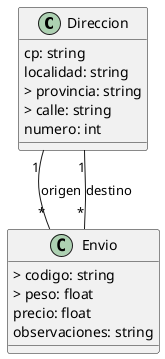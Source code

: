 @startuml
class Direccion{
  cp: string
  localidad: string
  > provincia: string
  > calle: string
  numero: int
}

class Envio{
  > codigo: string
  > peso: float
  precio: float
  observaciones: string
}


Direccion "1" -- "*" Envio: origen
Direccion "1" -- "*" Envio: destino
@enduml